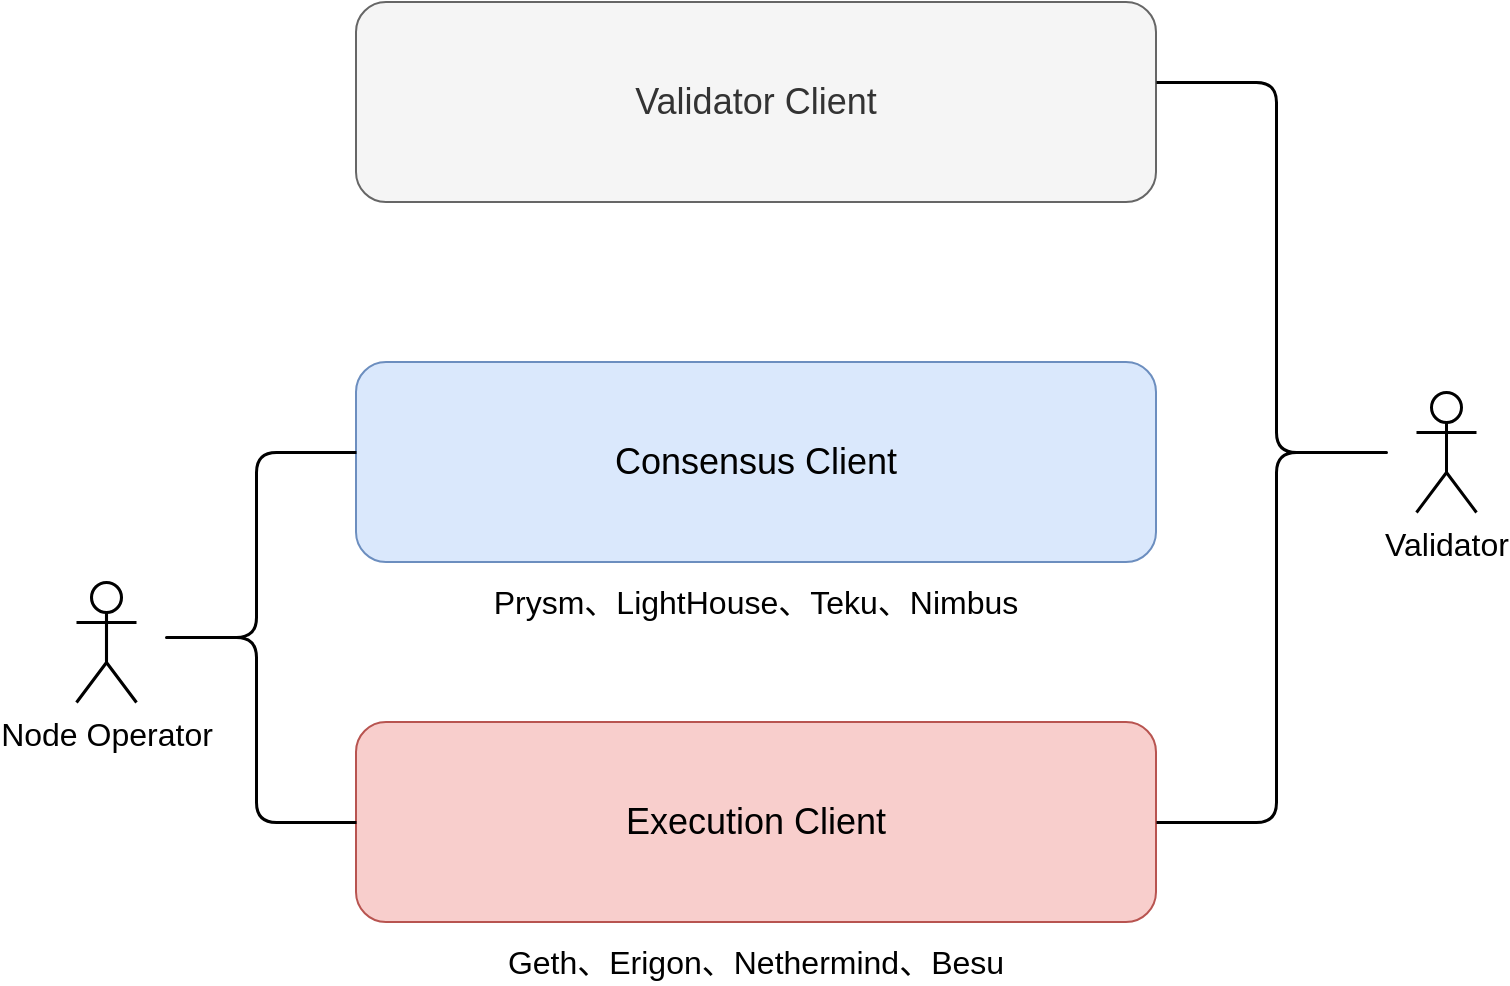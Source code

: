 <mxfile version="20.3.3" type="github">
  <diagram id="QYALUe_-tc_HUjauDAMi" name="Page-1">
    <mxGraphModel dx="2276" dy="794" grid="1" gridSize="10" guides="1" tooltips="1" connect="1" arrows="1" fold="1" page="1" pageScale="1" pageWidth="850" pageHeight="1100" math="0" shadow="0">
      <root>
        <mxCell id="0" />
        <mxCell id="1" parent="0" />
        <mxCell id="W66tCanRUAg5-niA_C3P-1" value="&lt;font style=&quot;font-size: 18px;&quot;&gt;Execution Client&lt;/font&gt;" style="rounded=1;whiteSpace=wrap;html=1;fillColor=#f8cecc;strokeColor=#b85450;" vertex="1" parent="1">
          <mxGeometry x="120" y="420" width="400" height="100" as="geometry" />
        </mxCell>
        <mxCell id="W66tCanRUAg5-niA_C3P-2" value="&lt;font style=&quot;font-size: 18px;&quot;&gt;Consensus Client&lt;/font&gt;" style="rounded=1;whiteSpace=wrap;html=1;fillColor=#dae8fc;strokeColor=#6c8ebf;" vertex="1" parent="1">
          <mxGeometry x="120" y="240" width="400" height="100" as="geometry" />
        </mxCell>
        <mxCell id="W66tCanRUAg5-niA_C3P-3" value="&lt;font style=&quot;font-size: 18px;&quot;&gt;Validator Client&lt;/font&gt;" style="rounded=1;whiteSpace=wrap;html=1;fillColor=#f5f5f5;fontColor=#333333;strokeColor=#666666;" vertex="1" parent="1">
          <mxGeometry x="120" y="60" width="400" height="100" as="geometry" />
        </mxCell>
        <mxCell id="W66tCanRUAg5-niA_C3P-4" value="&lt;font style=&quot;font-size: 16px;&quot;&gt;Geth、Erigon、Nethermind、Besu&lt;/font&gt;" style="text;html=1;strokeColor=none;fillColor=none;align=center;verticalAlign=middle;whiteSpace=wrap;rounded=0;fontSize=18;" vertex="1" parent="1">
          <mxGeometry x="170" y="530" width="300" height="20" as="geometry" />
        </mxCell>
        <mxCell id="W66tCanRUAg5-niA_C3P-5" value="&lt;span style=&quot;font-size: 16px;&quot;&gt;Prysm、LightHouse、Teku、Nimbus&lt;/span&gt;" style="text;html=1;strokeColor=none;fillColor=none;align=center;verticalAlign=middle;whiteSpace=wrap;rounded=0;fontSize=18;" vertex="1" parent="1">
          <mxGeometry x="170" y="350" width="300" height="20" as="geometry" />
        </mxCell>
        <mxCell id="W66tCanRUAg5-niA_C3P-6" value="Node Operator" style="shape=umlActor;verticalLabelPosition=bottom;verticalAlign=top;html=1;outlineConnect=0;fontSize=16;strokeWidth=1.54;" vertex="1" parent="1">
          <mxGeometry x="-20" y="350" width="30" height="60" as="geometry" />
        </mxCell>
        <mxCell id="W66tCanRUAg5-niA_C3P-7" value="" style="shape=curlyBracket;whiteSpace=wrap;html=1;rounded=1;fontSize=16;strokeWidth=1.5;" vertex="1" parent="1">
          <mxGeometry x="20" y="285" width="100" height="185" as="geometry" />
        </mxCell>
        <mxCell id="W66tCanRUAg5-niA_C3P-10" value="" style="shape=curlyBracket;whiteSpace=wrap;html=1;rounded=1;flipH=1;strokeWidth=1.5;fontSize=16;" vertex="1" parent="1">
          <mxGeometry x="520" y="100" width="120" height="370" as="geometry" />
        </mxCell>
        <mxCell id="W66tCanRUAg5-niA_C3P-11" value="Validator" style="shape=umlActor;verticalLabelPosition=bottom;verticalAlign=top;html=1;outlineConnect=0;strokeWidth=1.5;fontSize=16;" vertex="1" parent="1">
          <mxGeometry x="650" y="255" width="30" height="60" as="geometry" />
        </mxCell>
      </root>
    </mxGraphModel>
  </diagram>
</mxfile>
